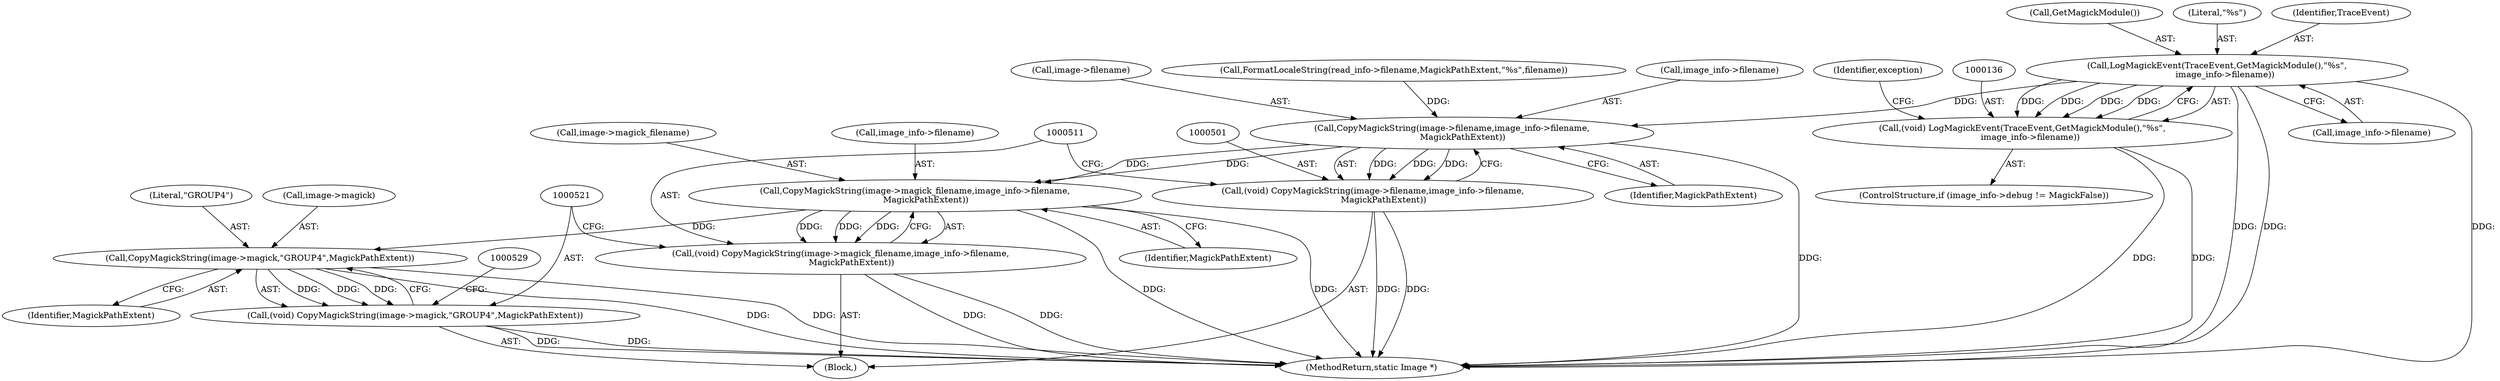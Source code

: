 digraph "0_ImageMagick_4e914bbe371433f0590cefdf3bd5f3a5710069f9@pointer" {
"1000137" [label="(Call,LogMagickEvent(TraceEvent,GetMagickModule(),\"%s\",\n      image_info->filename))"];
"1000135" [label="(Call,(void) LogMagickEvent(TraceEvent,GetMagickModule(),\"%s\",\n      image_info->filename))"];
"1000502" [label="(Call,CopyMagickString(image->filename,image_info->filename,\n        MagickPathExtent))"];
"1000500" [label="(Call,(void) CopyMagickString(image->filename,image_info->filename,\n        MagickPathExtent))"];
"1000512" [label="(Call,CopyMagickString(image->magick_filename,image_info->filename,\n        MagickPathExtent))"];
"1000510" [label="(Call,(void) CopyMagickString(image->magick_filename,image_info->filename,\n        MagickPathExtent))"];
"1000522" [label="(Call,CopyMagickString(image->magick,\"GROUP4\",MagickPathExtent))"];
"1000520" [label="(Call,(void) CopyMagickString(image->magick,\"GROUP4\",MagickPathExtent))"];
"1000139" [label="(Call,GetMagickModule())"];
"1000509" [label="(Identifier,MagickPathExtent)"];
"1000512" [label="(Call,CopyMagickString(image->magick_filename,image_info->filename,\n        MagickPathExtent))"];
"1000503" [label="(Call,image->filename)"];
"1000526" [label="(Literal,\"GROUP4\")"];
"1000500" [label="(Call,(void) CopyMagickString(image->filename,image_info->filename,\n        MagickPathExtent))"];
"1000522" [label="(Call,CopyMagickString(image->magick,\"GROUP4\",MagickPathExtent))"];
"1000137" [label="(Call,LogMagickEvent(TraceEvent,GetMagickModule(),\"%s\",\n      image_info->filename))"];
"1000513" [label="(Call,image->magick_filename)"];
"1000141" [label="(Call,image_info->filename)"];
"1000502" [label="(Call,CopyMagickString(image->filename,image_info->filename,\n        MagickPathExtent))"];
"1000140" [label="(Literal,\"%s\")"];
"1000499" [label="(Block,)"];
"1000527" [label="(Identifier,MagickPathExtent)"];
"1000520" [label="(Call,(void) CopyMagickString(image->magick,\"GROUP4\",MagickPathExtent))"];
"1000138" [label="(Identifier,TraceEvent)"];
"1000135" [label="(Call,(void) LogMagickEvent(TraceEvent,GetMagickModule(),\"%s\",\n      image_info->filename))"];
"1000542" [label="(MethodReturn,static Image *)"];
"1000477" [label="(Call,FormatLocaleString(read_info->filename,MagickPathExtent,\"%s\",filename))"];
"1000146" [label="(Identifier,exception)"];
"1000129" [label="(ControlStructure,if (image_info->debug != MagickFalse))"];
"1000506" [label="(Call,image_info->filename)"];
"1000510" [label="(Call,(void) CopyMagickString(image->magick_filename,image_info->filename,\n        MagickPathExtent))"];
"1000516" [label="(Call,image_info->filename)"];
"1000523" [label="(Call,image->magick)"];
"1000519" [label="(Identifier,MagickPathExtent)"];
"1000137" -> "1000135"  [label="AST: "];
"1000137" -> "1000141"  [label="CFG: "];
"1000138" -> "1000137"  [label="AST: "];
"1000139" -> "1000137"  [label="AST: "];
"1000140" -> "1000137"  [label="AST: "];
"1000141" -> "1000137"  [label="AST: "];
"1000135" -> "1000137"  [label="CFG: "];
"1000137" -> "1000542"  [label="DDG: "];
"1000137" -> "1000542"  [label="DDG: "];
"1000137" -> "1000542"  [label="DDG: "];
"1000137" -> "1000135"  [label="DDG: "];
"1000137" -> "1000135"  [label="DDG: "];
"1000137" -> "1000135"  [label="DDG: "];
"1000137" -> "1000135"  [label="DDG: "];
"1000137" -> "1000502"  [label="DDG: "];
"1000135" -> "1000129"  [label="AST: "];
"1000136" -> "1000135"  [label="AST: "];
"1000146" -> "1000135"  [label="CFG: "];
"1000135" -> "1000542"  [label="DDG: "];
"1000135" -> "1000542"  [label="DDG: "];
"1000502" -> "1000500"  [label="AST: "];
"1000502" -> "1000509"  [label="CFG: "];
"1000503" -> "1000502"  [label="AST: "];
"1000506" -> "1000502"  [label="AST: "];
"1000509" -> "1000502"  [label="AST: "];
"1000500" -> "1000502"  [label="CFG: "];
"1000502" -> "1000542"  [label="DDG: "];
"1000502" -> "1000500"  [label="DDG: "];
"1000502" -> "1000500"  [label="DDG: "];
"1000502" -> "1000500"  [label="DDG: "];
"1000477" -> "1000502"  [label="DDG: "];
"1000502" -> "1000512"  [label="DDG: "];
"1000502" -> "1000512"  [label="DDG: "];
"1000500" -> "1000499"  [label="AST: "];
"1000501" -> "1000500"  [label="AST: "];
"1000511" -> "1000500"  [label="CFG: "];
"1000500" -> "1000542"  [label="DDG: "];
"1000500" -> "1000542"  [label="DDG: "];
"1000512" -> "1000510"  [label="AST: "];
"1000512" -> "1000519"  [label="CFG: "];
"1000513" -> "1000512"  [label="AST: "];
"1000516" -> "1000512"  [label="AST: "];
"1000519" -> "1000512"  [label="AST: "];
"1000510" -> "1000512"  [label="CFG: "];
"1000512" -> "1000542"  [label="DDG: "];
"1000512" -> "1000542"  [label="DDG: "];
"1000512" -> "1000510"  [label="DDG: "];
"1000512" -> "1000510"  [label="DDG: "];
"1000512" -> "1000510"  [label="DDG: "];
"1000512" -> "1000522"  [label="DDG: "];
"1000510" -> "1000499"  [label="AST: "];
"1000511" -> "1000510"  [label="AST: "];
"1000521" -> "1000510"  [label="CFG: "];
"1000510" -> "1000542"  [label="DDG: "];
"1000510" -> "1000542"  [label="DDG: "];
"1000522" -> "1000520"  [label="AST: "];
"1000522" -> "1000527"  [label="CFG: "];
"1000523" -> "1000522"  [label="AST: "];
"1000526" -> "1000522"  [label="AST: "];
"1000527" -> "1000522"  [label="AST: "];
"1000520" -> "1000522"  [label="CFG: "];
"1000522" -> "1000542"  [label="DDG: "];
"1000522" -> "1000542"  [label="DDG: "];
"1000522" -> "1000520"  [label="DDG: "];
"1000522" -> "1000520"  [label="DDG: "];
"1000522" -> "1000520"  [label="DDG: "];
"1000520" -> "1000499"  [label="AST: "];
"1000521" -> "1000520"  [label="AST: "];
"1000529" -> "1000520"  [label="CFG: "];
"1000520" -> "1000542"  [label="DDG: "];
"1000520" -> "1000542"  [label="DDG: "];
}
